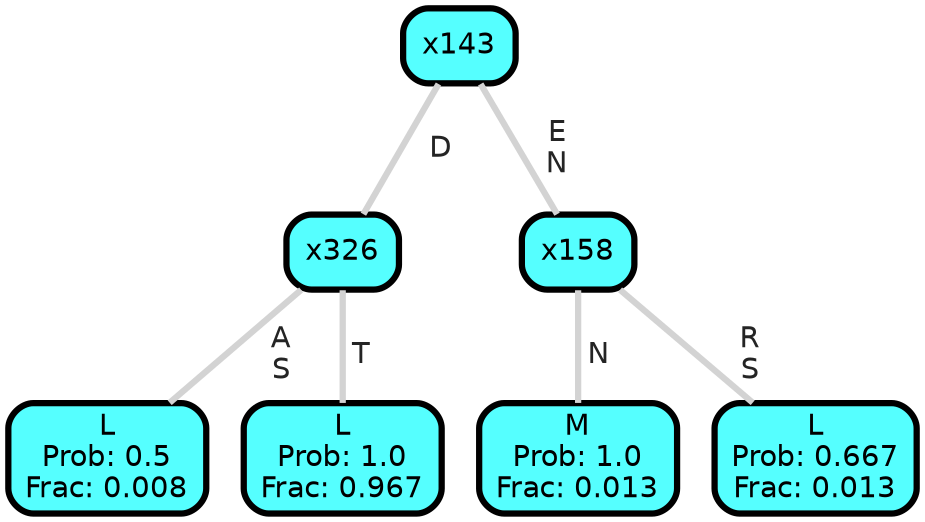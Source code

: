 graph Tree {
node [shape=box, style="filled, rounded",color="black",penwidth="3",fontcolor="black",                 fontname=helvetica] ;
graph [ranksep="0 equally", splines=straight,                 bgcolor=transparent, dpi=200] ;
edge [fontname=helvetica, fontweight=bold,fontcolor=grey14,color=lightgray] ;
0 [label="L
Prob: 0.5
Frac: 0.008", fillcolor="#55ffff"] ;
1 [label="x326", fillcolor="#55ffff"] ;
2 [label="L
Prob: 1.0
Frac: 0.967", fillcolor="#55ffff"] ;
3 [label="x143", fillcolor="#55ffff"] ;
4 [label="M
Prob: 1.0
Frac: 0.013", fillcolor="#55ffff"] ;
5 [label="x158", fillcolor="#55ffff"] ;
6 [label="L
Prob: 0.667
Frac: 0.013", fillcolor="#55ffff"] ;
1 -- 0 [label=" A\n S",penwidth=3] ;
1 -- 2 [label=" T",penwidth=3] ;
3 -- 1 [label=" D",penwidth=3] ;
3 -- 5 [label=" E\n N",penwidth=3] ;
5 -- 4 [label=" N",penwidth=3] ;
5 -- 6 [label=" R\n S",penwidth=3] ;
{rank = same;}}